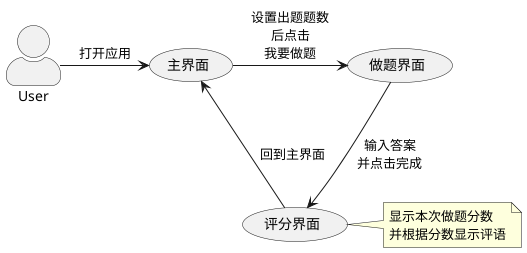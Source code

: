 @startuml
skinparam actorStyle awesome
:User: -> (main):打开应用
"主界面" as (main)
"做题界面" as (zuoti)
"评分界面" as (pinfen)
note right of (pinfen) : 显示本次做题分数\n并根据分数显示评语
(main) -> (zuoti):设置出题题数\n后点击\n我要做题
(zuoti) --> (pinfen):输入答案\n并点击完成
(pinfen) -> (main):回到主界面
@enduml

